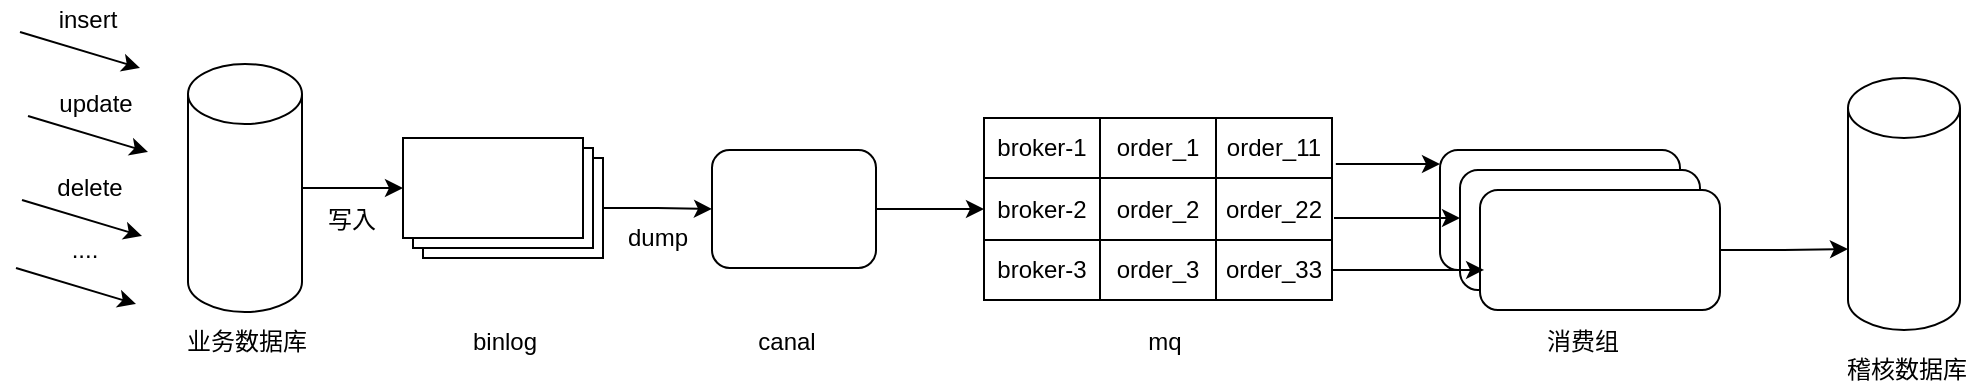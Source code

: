 <mxfile version="14.6.13" type="github"><diagram id="KTsSImJb1qOBNmVItdSv" name="第 1 页"><mxGraphModel dx="6938" dy="2681" grid="0" gridSize="10" guides="1" tooltips="1" connect="1" arrows="1" fold="1" page="1" pageScale="1" pageWidth="827" pageHeight="1169" math="0" shadow="0"><root><mxCell id="0"/><mxCell id="1" parent="0"/><mxCell id="1gLhfxP1Sf6OpGErPxM4-1" value="" style="endArrow=classic;html=1;" edge="1" parent="1"><mxGeometry width="50" height="50" relative="1" as="geometry"><mxPoint x="51" y="170" as="sourcePoint"/><mxPoint x="111" y="188" as="targetPoint"/></mxGeometry></mxCell><mxCell id="1gLhfxP1Sf6OpGErPxM4-2" value="insert" style="text;html=1;strokeColor=none;fillColor=none;align=center;verticalAlign=middle;whiteSpace=wrap;rounded=0;" vertex="1" parent="1"><mxGeometry x="65" y="154" width="40" height="20" as="geometry"/></mxCell><mxCell id="1gLhfxP1Sf6OpGErPxM4-3" value="" style="endArrow=classic;html=1;" edge="1" parent="1"><mxGeometry width="50" height="50" relative="1" as="geometry"><mxPoint x="55" y="212" as="sourcePoint"/><mxPoint x="115" y="230" as="targetPoint"/></mxGeometry></mxCell><mxCell id="1gLhfxP1Sf6OpGErPxM4-4" value="update" style="text;html=1;strokeColor=none;fillColor=none;align=center;verticalAlign=middle;whiteSpace=wrap;rounded=0;" vertex="1" parent="1"><mxGeometry x="69" y="196" width="40" height="20" as="geometry"/></mxCell><mxCell id="1gLhfxP1Sf6OpGErPxM4-5" value="" style="endArrow=classic;html=1;" edge="1" parent="1"><mxGeometry width="50" height="50" relative="1" as="geometry"><mxPoint x="52" y="254" as="sourcePoint"/><mxPoint x="112" y="272" as="targetPoint"/></mxGeometry></mxCell><mxCell id="1gLhfxP1Sf6OpGErPxM4-6" value="delete" style="text;html=1;strokeColor=none;fillColor=none;align=center;verticalAlign=middle;whiteSpace=wrap;rounded=0;" vertex="1" parent="1"><mxGeometry x="66" y="238" width="40" height="20" as="geometry"/></mxCell><mxCell id="1gLhfxP1Sf6OpGErPxM4-16" style="edgeStyle=orthogonalEdgeStyle;rounded=0;orthogonalLoop=1;jettySize=auto;html=1;exitX=1;exitY=0.5;exitDx=0;exitDy=0;exitPerimeter=0;entryX=0;entryY=0;entryDx=0;entryDy=25;entryPerimeter=0;" edge="1" parent="1" source="1gLhfxP1Sf6OpGErPxM4-7" target="1gLhfxP1Sf6OpGErPxM4-9"><mxGeometry relative="1" as="geometry"/></mxCell><mxCell id="1gLhfxP1Sf6OpGErPxM4-7" value="" style="shape=cylinder3;whiteSpace=wrap;html=1;boundedLbl=1;backgroundOutline=1;size=15;" vertex="1" parent="1"><mxGeometry x="135" y="186" width="57" height="124" as="geometry"/></mxCell><mxCell id="1gLhfxP1Sf6OpGErPxM4-19" style="edgeStyle=orthogonalEdgeStyle;rounded=0;orthogonalLoop=1;jettySize=auto;html=1;exitX=0;exitY=0;exitDx=100;exitDy=35;exitPerimeter=0;entryX=0;entryY=0.5;entryDx=0;entryDy=0;" edge="1" parent="1" source="1gLhfxP1Sf6OpGErPxM4-9" target="1gLhfxP1Sf6OpGErPxM4-18"><mxGeometry relative="1" as="geometry"/></mxCell><mxCell id="1gLhfxP1Sf6OpGErPxM4-9" value="" style="verticalLabelPosition=bottom;verticalAlign=top;html=1;shape=mxgraph.basic.layered_rect;dx=10;outlineConnect=0;" vertex="1" parent="1"><mxGeometry x="242.5" y="223" width="100" height="60" as="geometry"/></mxCell><mxCell id="1gLhfxP1Sf6OpGErPxM4-10" value="业务数据库" style="text;html=1;align=center;verticalAlign=middle;resizable=0;points=[];autosize=1;strokeColor=none;" vertex="1" parent="1"><mxGeometry x="129" y="316" width="70" height="18" as="geometry"/></mxCell><mxCell id="1gLhfxP1Sf6OpGErPxM4-13" value="binlog" style="text;html=1;align=center;verticalAlign=middle;resizable=0;points=[];autosize=1;strokeColor=none;" vertex="1" parent="1"><mxGeometry x="271.5" y="316" width="42" height="18" as="geometry"/></mxCell><mxCell id="1gLhfxP1Sf6OpGErPxM4-14" value="" style="endArrow=classic;html=1;" edge="1" parent="1"><mxGeometry width="50" height="50" relative="1" as="geometry"><mxPoint x="49" y="288" as="sourcePoint"/><mxPoint x="109" y="306" as="targetPoint"/></mxGeometry></mxCell><mxCell id="1gLhfxP1Sf6OpGErPxM4-15" value="...." style="text;html=1;align=center;verticalAlign=middle;resizable=0;points=[];autosize=1;strokeColor=none;" vertex="1" parent="1"><mxGeometry x="71" y="270" width="23" height="18" as="geometry"/></mxCell><mxCell id="1gLhfxP1Sf6OpGErPxM4-17" value="写入" style="text;html=1;strokeColor=none;fillColor=none;align=center;verticalAlign=middle;whiteSpace=wrap;rounded=0;" vertex="1" parent="1"><mxGeometry x="197" y="254" width="40" height="20" as="geometry"/></mxCell><mxCell id="1gLhfxP1Sf6OpGErPxM4-34" style="edgeStyle=orthogonalEdgeStyle;rounded=0;orthogonalLoop=1;jettySize=auto;html=1;exitX=1;exitY=0.5;exitDx=0;exitDy=0;entryX=0;entryY=0.5;entryDx=0;entryDy=0;" edge="1" parent="1" source="1gLhfxP1Sf6OpGErPxM4-18" target="1gLhfxP1Sf6OpGErPxM4-26"><mxGeometry relative="1" as="geometry"/></mxCell><mxCell id="1gLhfxP1Sf6OpGErPxM4-18" value="" style="rounded=1;whiteSpace=wrap;html=1;" vertex="1" parent="1"><mxGeometry x="397" y="229" width="82" height="59" as="geometry"/></mxCell><mxCell id="1gLhfxP1Sf6OpGErPxM4-20" value="dump" style="text;html=1;strokeColor=none;fillColor=none;align=center;verticalAlign=middle;whiteSpace=wrap;rounded=0;" vertex="1" parent="1"><mxGeometry x="350" y="263" width="40" height="20" as="geometry"/></mxCell><mxCell id="1gLhfxP1Sf6OpGErPxM4-21" value="" style="shape=table;html=1;whiteSpace=wrap;startSize=0;container=1;collapsible=0;childLayout=tableLayout;" vertex="1" parent="1"><mxGeometry x="533" y="213" width="174" height="91" as="geometry"/></mxCell><mxCell id="1gLhfxP1Sf6OpGErPxM4-22" value="" style="shape=partialRectangle;html=1;whiteSpace=wrap;collapsible=0;dropTarget=0;pointerEvents=0;fillColor=none;top=0;left=0;bottom=0;right=0;points=[[0,0.5],[1,0.5]];portConstraint=eastwest;" vertex="1" parent="1gLhfxP1Sf6OpGErPxM4-21"><mxGeometry width="174" height="30" as="geometry"/></mxCell><mxCell id="1gLhfxP1Sf6OpGErPxM4-23" value="broker-1" style="shape=partialRectangle;html=1;whiteSpace=wrap;connectable=0;fillColor=none;top=0;left=0;bottom=0;right=0;overflow=hidden;" vertex="1" parent="1gLhfxP1Sf6OpGErPxM4-22"><mxGeometry width="58" height="30" as="geometry"/></mxCell><mxCell id="1gLhfxP1Sf6OpGErPxM4-24" value="order_1" style="shape=partialRectangle;html=1;whiteSpace=wrap;connectable=0;fillColor=none;top=0;left=0;bottom=0;right=0;overflow=hidden;" vertex="1" parent="1gLhfxP1Sf6OpGErPxM4-22"><mxGeometry x="58" width="58" height="30" as="geometry"/></mxCell><mxCell id="1gLhfxP1Sf6OpGErPxM4-25" value="order_11" style="shape=partialRectangle;html=1;whiteSpace=wrap;connectable=0;fillColor=none;top=0;left=0;bottom=0;right=0;overflow=hidden;" vertex="1" parent="1gLhfxP1Sf6OpGErPxM4-22"><mxGeometry x="116" width="58" height="30" as="geometry"/></mxCell><mxCell id="1gLhfxP1Sf6OpGErPxM4-26" value="" style="shape=partialRectangle;html=1;whiteSpace=wrap;collapsible=0;dropTarget=0;pointerEvents=0;fillColor=none;top=0;left=0;bottom=0;right=0;points=[[0,0.5],[1,0.5]];portConstraint=eastwest;" vertex="1" parent="1gLhfxP1Sf6OpGErPxM4-21"><mxGeometry y="30" width="174" height="31" as="geometry"/></mxCell><mxCell id="1gLhfxP1Sf6OpGErPxM4-27" value="broker-2" style="shape=partialRectangle;html=1;whiteSpace=wrap;connectable=0;fillColor=none;top=0;left=0;bottom=0;right=0;overflow=hidden;" vertex="1" parent="1gLhfxP1Sf6OpGErPxM4-26"><mxGeometry width="58" height="31" as="geometry"/></mxCell><mxCell id="1gLhfxP1Sf6OpGErPxM4-28" value="order_2" style="shape=partialRectangle;html=1;whiteSpace=wrap;connectable=0;fillColor=none;top=0;left=0;bottom=0;right=0;overflow=hidden;" vertex="1" parent="1gLhfxP1Sf6OpGErPxM4-26"><mxGeometry x="58" width="58" height="31" as="geometry"/></mxCell><mxCell id="1gLhfxP1Sf6OpGErPxM4-29" value="order_22" style="shape=partialRectangle;html=1;whiteSpace=wrap;connectable=0;fillColor=none;top=0;left=0;bottom=0;right=0;overflow=hidden;" vertex="1" parent="1gLhfxP1Sf6OpGErPxM4-26"><mxGeometry x="116" width="58" height="31" as="geometry"/></mxCell><mxCell id="1gLhfxP1Sf6OpGErPxM4-30" value="" style="shape=partialRectangle;html=1;whiteSpace=wrap;collapsible=0;dropTarget=0;pointerEvents=0;fillColor=none;top=0;left=0;bottom=0;right=0;points=[[0,0.5],[1,0.5]];portConstraint=eastwest;" vertex="1" parent="1gLhfxP1Sf6OpGErPxM4-21"><mxGeometry y="61" width="174" height="30" as="geometry"/></mxCell><mxCell id="1gLhfxP1Sf6OpGErPxM4-31" value="broker-3" style="shape=partialRectangle;html=1;whiteSpace=wrap;connectable=0;fillColor=none;top=0;left=0;bottom=0;right=0;overflow=hidden;" vertex="1" parent="1gLhfxP1Sf6OpGErPxM4-30"><mxGeometry width="58" height="30" as="geometry"/></mxCell><mxCell id="1gLhfxP1Sf6OpGErPxM4-32" value="order_3" style="shape=partialRectangle;html=1;whiteSpace=wrap;connectable=0;fillColor=none;top=0;left=0;bottom=0;right=0;overflow=hidden;" vertex="1" parent="1gLhfxP1Sf6OpGErPxM4-30"><mxGeometry x="58" width="58" height="30" as="geometry"/></mxCell><mxCell id="1gLhfxP1Sf6OpGErPxM4-33" value="order_33" style="shape=partialRectangle;html=1;whiteSpace=wrap;connectable=0;fillColor=none;top=0;left=0;bottom=0;right=0;overflow=hidden;" vertex="1" parent="1gLhfxP1Sf6OpGErPxM4-30"><mxGeometry x="116" width="58" height="30" as="geometry"/></mxCell><mxCell id="1gLhfxP1Sf6OpGErPxM4-35" value="consumer" style="rounded=1;whiteSpace=wrap;html=1;" vertex="1" parent="1"><mxGeometry x="761" y="229" width="120" height="60" as="geometry"/></mxCell><mxCell id="1gLhfxP1Sf6OpGErPxM4-36" style="edgeStyle=orthogonalEdgeStyle;rounded=0;orthogonalLoop=1;jettySize=auto;html=1;entryX=0;entryY=0.5;entryDx=0;entryDy=0;" edge="1" parent="1"><mxGeometry relative="1" as="geometry"><mxPoint x="708" y="263" as="sourcePoint"/><mxPoint x="771" y="263" as="targetPoint"/></mxGeometry></mxCell><mxCell id="1gLhfxP1Sf6OpGErPxM4-37" value="consumer" style="rounded=1;whiteSpace=wrap;html=1;" vertex="1" parent="1"><mxGeometry x="771" y="239" width="120" height="60" as="geometry"/></mxCell><mxCell id="1gLhfxP1Sf6OpGErPxM4-40" style="edgeStyle=orthogonalEdgeStyle;rounded=0;orthogonalLoop=1;jettySize=auto;html=1;exitX=1;exitY=0.5;exitDx=0;exitDy=0;entryX=0;entryY=0;entryDx=0;entryDy=85.5;entryPerimeter=0;" edge="1" parent="1" source="1gLhfxP1Sf6OpGErPxM4-38" target="1gLhfxP1Sf6OpGErPxM4-39"><mxGeometry relative="1" as="geometry"/></mxCell><mxCell id="1gLhfxP1Sf6OpGErPxM4-38" value="" style="rounded=1;whiteSpace=wrap;html=1;" vertex="1" parent="1"><mxGeometry x="781" y="249" width="120" height="60" as="geometry"/></mxCell><mxCell id="1gLhfxP1Sf6OpGErPxM4-39" value="" style="shape=cylinder3;whiteSpace=wrap;html=1;boundedLbl=1;backgroundOutline=1;size=15;" vertex="1" parent="1"><mxGeometry x="965" y="193" width="56" height="126" as="geometry"/></mxCell><mxCell id="1gLhfxP1Sf6OpGErPxM4-41" value="稽核数据库" style="text;html=1;align=center;verticalAlign=middle;resizable=0;points=[];autosize=1;strokeColor=none;" vertex="1" parent="1"><mxGeometry x="958.5" y="330" width="70" height="18" as="geometry"/></mxCell><mxCell id="1gLhfxP1Sf6OpGErPxM4-43" value="canal" style="text;html=1;align=center;verticalAlign=middle;resizable=0;points=[];autosize=1;strokeColor=none;" vertex="1" parent="1"><mxGeometry x="414" y="316" width="39" height="18" as="geometry"/></mxCell><mxCell id="1gLhfxP1Sf6OpGErPxM4-44" value="mq" style="text;html=1;align=center;verticalAlign=middle;resizable=0;points=[];autosize=1;strokeColor=none;" vertex="1" parent="1"><mxGeometry x="609" y="316" width="27" height="18" as="geometry"/></mxCell><mxCell id="1gLhfxP1Sf6OpGErPxM4-45" value="消费组" style="text;html=1;align=center;verticalAlign=middle;resizable=0;points=[];autosize=1;strokeColor=none;" vertex="1" parent="1"><mxGeometry x="808.5" y="316" width="46" height="18" as="geometry"/></mxCell><mxCell id="1gLhfxP1Sf6OpGErPxM4-46" style="edgeStyle=orthogonalEdgeStyle;rounded=0;orthogonalLoop=1;jettySize=auto;html=1;exitX=1;exitY=0.5;exitDx=0;exitDy=0;entryX=0.017;entryY=0.666;entryDx=0;entryDy=0;entryPerimeter=0;" edge="1" parent="1" source="1gLhfxP1Sf6OpGErPxM4-30" target="1gLhfxP1Sf6OpGErPxM4-38"><mxGeometry relative="1" as="geometry"/></mxCell><mxCell id="1gLhfxP1Sf6OpGErPxM4-47" style="edgeStyle=orthogonalEdgeStyle;rounded=0;orthogonalLoop=1;jettySize=auto;html=1;exitX=1.011;exitY=0.767;exitDx=0;exitDy=0;exitPerimeter=0;" edge="1" parent="1" source="1gLhfxP1Sf6OpGErPxM4-22"><mxGeometry relative="1" as="geometry"><mxPoint x="761" y="236" as="targetPoint"/></mxGeometry></mxCell></root></mxGraphModel></diagram></mxfile>